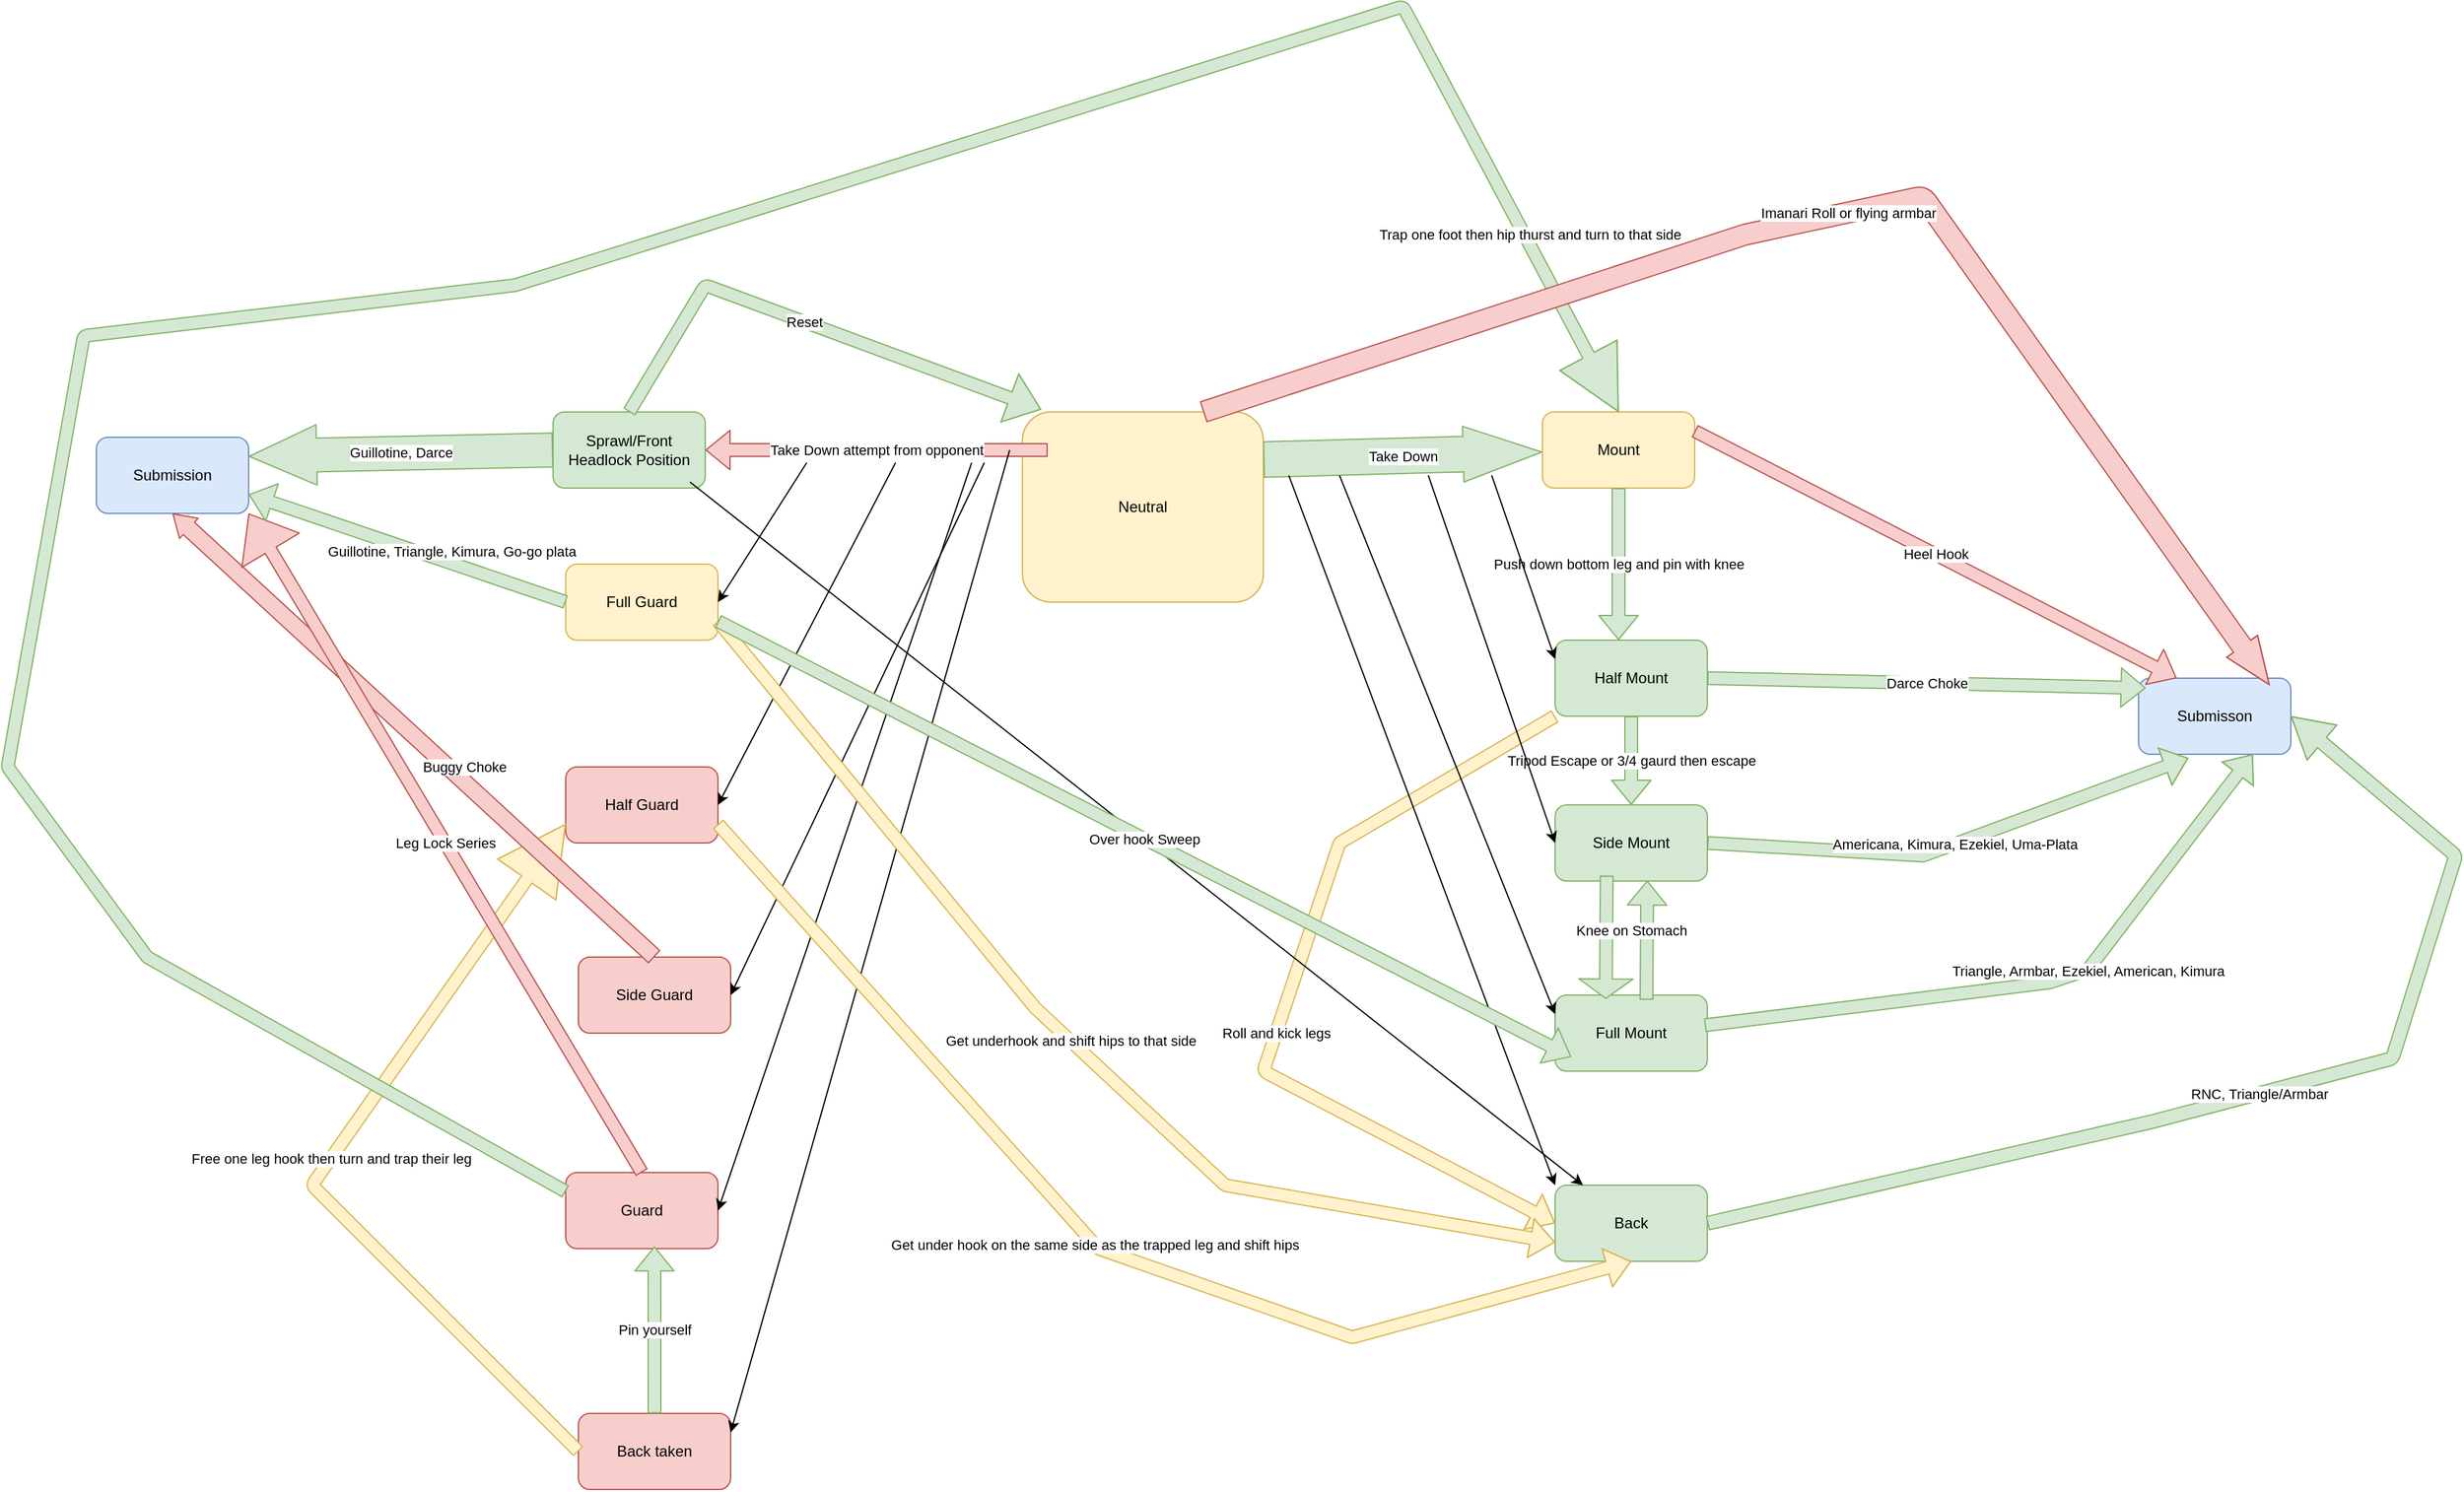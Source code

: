 <mxfile version="26.1.0">
  <diagram id="C5RBs43oDa-KdzZeNtuy" name="Page-1">
    <mxGraphModel dx="2927" dy="2419" grid="1" gridSize="10" guides="1" tooltips="1" connect="1" arrows="1" fold="1" page="1" pageScale="1" pageWidth="827" pageHeight="1169" background="light-dark(#ffffff, #ededed)" math="0" shadow="0">
      <root>
        <mxCell id="WIyWlLk6GJQsqaUBKTNV-0" />
        <mxCell id="WIyWlLk6GJQsqaUBKTNV-1" parent="WIyWlLk6GJQsqaUBKTNV-0" />
        <mxCell id="EAlG9zvi_4I4vv1BTm75-0" value="Neutral" style="rounded=1;whiteSpace=wrap;html=1;fillColor=#fff2cc;strokeColor=#d6b656;" parent="WIyWlLk6GJQsqaUBKTNV-1" vertex="1">
          <mxGeometry x="-20" y="-70" width="190" height="150" as="geometry" />
        </mxCell>
        <mxCell id="EAlG9zvi_4I4vv1BTm75-1" value="Take Down" style="shape=flexArrow;endArrow=classic;html=1;rounded=1;endWidth=15;endSize=20.33;width=28;exitX=1;exitY=0.25;exitDx=0;exitDy=0;fillColor=#d5e8d4;strokeColor=#82b366;" parent="WIyWlLk6GJQsqaUBKTNV-1" source="EAlG9zvi_4I4vv1BTm75-0" target="EAlG9zvi_4I4vv1BTm75-2" edge="1">
          <mxGeometry width="50" height="50" relative="1" as="geometry">
            <mxPoint x="190" y="74.5" as="sourcePoint" />
            <mxPoint x="390" y="74.5" as="targetPoint" />
            <Array as="points" />
            <mxPoint as="offset" />
          </mxGeometry>
        </mxCell>
        <mxCell id="EAlG9zvi_4I4vv1BTm75-2" value="Mount" style="rounded=1;whiteSpace=wrap;html=1;labelBackgroundColor=none;labelBorderColor=none;fillColor=#fff2cc;strokeColor=#d6b656;" parent="WIyWlLk6GJQsqaUBKTNV-1" vertex="1">
          <mxGeometry x="390" y="-70" width="120" height="60" as="geometry" />
        </mxCell>
        <mxCell id="EAlG9zvi_4I4vv1BTm75-7" value="Side Mount" style="rounded=1;whiteSpace=wrap;html=1;fillColor=#d5e8d4;strokeColor=#82b366;" parent="WIyWlLk6GJQsqaUBKTNV-1" vertex="1">
          <mxGeometry x="400" y="240" width="120" height="60" as="geometry" />
        </mxCell>
        <mxCell id="EAlG9zvi_4I4vv1BTm75-8" value="Full Mount" style="rounded=1;whiteSpace=wrap;html=1;fillColor=#d5e8d4;strokeColor=#82b366;" parent="WIyWlLk6GJQsqaUBKTNV-1" vertex="1">
          <mxGeometry x="400" y="390" width="120" height="60" as="geometry" />
        </mxCell>
        <mxCell id="EAlG9zvi_4I4vv1BTm75-11" value="Tripod Escape or 3/4 gaurd then escape" style="shape=flexArrow;endArrow=classic;html=1;rounded=1;exitX=0.5;exitY=1;exitDx=0;exitDy=0;fillColor=#d5e8d4;strokeColor=#82b366;" parent="WIyWlLk6GJQsqaUBKTNV-1" source="EAlG9zvi_4I4vv1BTm75-12" target="EAlG9zvi_4I4vv1BTm75-7" edge="1">
          <mxGeometry width="50" height="50" relative="1" as="geometry">
            <mxPoint x="510" y="155" as="sourcePoint" />
            <mxPoint x="600" y="260" as="targetPoint" />
            <Array as="points" />
          </mxGeometry>
        </mxCell>
        <mxCell id="EAlG9zvi_4I4vv1BTm75-12" value="Half Mount" style="rounded=1;whiteSpace=wrap;html=1;fillColor=#d5e8d4;strokeColor=#82b366;" parent="WIyWlLk6GJQsqaUBKTNV-1" vertex="1">
          <mxGeometry x="400" y="110" width="120" height="60" as="geometry" />
        </mxCell>
        <mxCell id="EAlG9zvi_4I4vv1BTm75-13" value="Submisson" style="rounded=1;whiteSpace=wrap;html=1;fillColor=#dae8fc;strokeColor=#6c8ebf;" parent="WIyWlLk6GJQsqaUBKTNV-1" vertex="1">
          <mxGeometry x="860" y="140" width="120" height="60" as="geometry" />
        </mxCell>
        <mxCell id="EAlG9zvi_4I4vv1BTm75-17" value="Darce Choke" style="shape=flexArrow;endArrow=classic;html=1;rounded=1;entryX=0.047;entryY=0.13;entryDx=0;entryDy=0;entryPerimeter=0;exitX=1;exitY=0.5;exitDx=0;exitDy=0;fillColor=#d5e8d4;strokeColor=#82b366;" parent="WIyWlLk6GJQsqaUBKTNV-1" source="EAlG9zvi_4I4vv1BTm75-12" target="EAlG9zvi_4I4vv1BTm75-13" edge="1">
          <mxGeometry width="50" height="50" relative="1" as="geometry">
            <mxPoint x="510" y="140" as="sourcePoint" />
            <mxPoint x="600" y="80" as="targetPoint" />
          </mxGeometry>
        </mxCell>
        <mxCell id="EAlG9zvi_4I4vv1BTm75-18" value="Heel Hook" style="shape=flexArrow;endArrow=classic;html=1;rounded=1;entryX=0.25;entryY=0;entryDx=0;entryDy=0;exitX=1;exitY=0.25;exitDx=0;exitDy=0;fillColor=#f8cecc;strokeColor=#b85450;" parent="WIyWlLk6GJQsqaUBKTNV-1" source="EAlG9zvi_4I4vv1BTm75-2" target="EAlG9zvi_4I4vv1BTm75-13" edge="1">
          <mxGeometry width="50" height="50" relative="1" as="geometry">
            <mxPoint x="510" y="80" as="sourcePoint" />
            <mxPoint x="840" y="80" as="targetPoint" />
            <Array as="points" />
          </mxGeometry>
        </mxCell>
        <mxCell id="EAlG9zvi_4I4vv1BTm75-19" value="Push down bottom leg and pin with knee" style="shape=flexArrow;endArrow=classic;html=1;rounded=1;exitX=0.5;exitY=1;exitDx=0;exitDy=0;fillColor=#d5e8d4;strokeColor=#82b366;" parent="WIyWlLk6GJQsqaUBKTNV-1" source="EAlG9zvi_4I4vv1BTm75-2" edge="1">
          <mxGeometry width="50" height="50" relative="1" as="geometry">
            <mxPoint x="440" y="50" as="sourcePoint" />
            <mxPoint x="450" y="110" as="targetPoint" />
            <Array as="points" />
          </mxGeometry>
        </mxCell>
        <mxCell id="EAlG9zvi_4I4vv1BTm75-20" value="Americana, Kimura, Ezekiel, Uma-Plata" style="shape=flexArrow;endArrow=classic;html=1;rounded=1;entryX=0.327;entryY=1.05;entryDx=0;entryDy=0;entryPerimeter=0;exitX=1;exitY=0.5;exitDx=0;exitDy=0;fillColor=#d5e8d4;strokeColor=#82b366;" parent="WIyWlLk6GJQsqaUBKTNV-1" source="EAlG9zvi_4I4vv1BTm75-7" target="EAlG9zvi_4I4vv1BTm75-13" edge="1">
          <mxGeometry width="50" height="50" relative="1" as="geometry">
            <mxPoint x="510" y="320" as="sourcePoint" />
            <mxPoint x="560" y="280" as="targetPoint" />
            <Array as="points">
              <mxPoint x="690" y="280" />
            </Array>
          </mxGeometry>
        </mxCell>
        <mxCell id="EAlG9zvi_4I4vv1BTm75-24" value="Triangle, Armbar, Ezekiel, American, Kimura" style="shape=flexArrow;endArrow=classic;html=1;rounded=1;entryX=0.75;entryY=1;entryDx=0;entryDy=0;exitX=0.983;exitY=0.397;exitDx=0;exitDy=0;exitPerimeter=0;fillColor=#d5e8d4;strokeColor=#82b366;" parent="WIyWlLk6GJQsqaUBKTNV-1" source="EAlG9zvi_4I4vv1BTm75-8" target="EAlG9zvi_4I4vv1BTm75-13" edge="1">
          <mxGeometry x="0.176" width="50" height="50" relative="1" as="geometry">
            <mxPoint x="520" y="430" as="sourcePoint" />
            <mxPoint x="570" y="380" as="targetPoint" />
            <Array as="points">
              <mxPoint x="790" y="380" />
              <mxPoint x="820" y="370" />
            </Array>
            <mxPoint y="1" as="offset" />
          </mxGeometry>
        </mxCell>
        <mxCell id="EAlG9zvi_4I4vv1BTm75-27" value="Take Down attempt from opponent" style="shape=flexArrow;endArrow=classic;html=1;rounded=1;fillColor=#f8cecc;strokeColor=#b85450;" parent="WIyWlLk6GJQsqaUBKTNV-1" edge="1">
          <mxGeometry width="50" height="50" relative="1" as="geometry">
            <mxPoint y="-40" as="sourcePoint" />
            <mxPoint x="-270" y="-40" as="targetPoint" />
          </mxGeometry>
        </mxCell>
        <mxCell id="EAlG9zvi_4I4vv1BTm75-30" value="Sprawl/Front Headlock Position" style="rounded=1;whiteSpace=wrap;html=1;fillColor=#d5e8d4;strokeColor=#82b366;" parent="WIyWlLk6GJQsqaUBKTNV-1" vertex="1">
          <mxGeometry x="-390" y="-70" width="120" height="60" as="geometry" />
        </mxCell>
        <mxCell id="EAlG9zvi_4I4vv1BTm75-31" value="Submission" style="rounded=1;whiteSpace=wrap;html=1;fillColor=#dae8fc;strokeColor=#6c8ebf;" parent="WIyWlLk6GJQsqaUBKTNV-1" vertex="1">
          <mxGeometry x="-750" y="-50" width="120" height="60" as="geometry" />
        </mxCell>
        <mxCell id="EAlG9zvi_4I4vv1BTm75-32" value="Guillotine, Darce" style="shape=flexArrow;endArrow=classic;html=1;rounded=1;width=26.667;endSize=17.373;exitX=0;exitY=0.5;exitDx=0;exitDy=0;entryX=1;entryY=0.25;entryDx=0;entryDy=0;fillColor=#d5e8d4;strokeColor=#82b366;" parent="WIyWlLk6GJQsqaUBKTNV-1" source="EAlG9zvi_4I4vv1BTm75-30" target="EAlG9zvi_4I4vv1BTm75-31" edge="1">
          <mxGeometry width="50" height="50" relative="1" as="geometry">
            <mxPoint x="-600" y="-120" as="sourcePoint" />
            <mxPoint x="-410" y="-270" as="targetPoint" />
          </mxGeometry>
        </mxCell>
        <mxCell id="EAlG9zvi_4I4vv1BTm75-33" value="Reset" style="shape=flexArrow;endArrow=classic;html=1;rounded=1;endWidth=29.333;endSize=8.267;exitX=0.5;exitY=0;exitDx=0;exitDy=0;entryX=0.078;entryY=-0.013;entryDx=0;entryDy=0;entryPerimeter=0;fillColor=#d5e8d4;strokeColor=#82b366;" parent="WIyWlLk6GJQsqaUBKTNV-1" source="EAlG9zvi_4I4vv1BTm75-30" target="EAlG9zvi_4I4vv1BTm75-0" edge="1">
          <mxGeometry width="50" height="50" relative="1" as="geometry">
            <mxPoint x="-170" y="170" as="sourcePoint" />
            <mxPoint x="-90" y="90" as="targetPoint" />
            <Array as="points">
              <mxPoint x="-270" y="-170" />
            </Array>
          </mxGeometry>
        </mxCell>
        <mxCell id="EAlG9zvi_4I4vv1BTm75-34" value="Back" style="rounded=1;whiteSpace=wrap;html=1;fillColor=#d5e8d4;strokeColor=#82b366;" parent="WIyWlLk6GJQsqaUBKTNV-1" vertex="1">
          <mxGeometry x="400" y="540" width="120" height="60" as="geometry" />
        </mxCell>
        <mxCell id="EAlG9zvi_4I4vv1BTm75-35" value="RNC, Triangle/Armbar" style="shape=flexArrow;endArrow=classic;html=1;rounded=1;exitX=1;exitY=0.5;exitDx=0;exitDy=0;width=10.667;endSize=10.213;endWidth=24.444;entryX=1;entryY=0.5;entryDx=0;entryDy=0;fillColor=#d5e8d4;strokeColor=#82b366;" parent="WIyWlLk6GJQsqaUBKTNV-1" source="EAlG9zvi_4I4vv1BTm75-34" target="EAlG9zvi_4I4vv1BTm75-13" edge="1">
          <mxGeometry width="50" height="50" relative="1" as="geometry">
            <mxPoint x="800" y="440" as="sourcePoint" />
            <mxPoint x="1060" y="130" as="targetPoint" />
            <Array as="points">
              <mxPoint x="870" y="490" />
              <mxPoint x="1060" y="440" />
              <mxPoint x="1110" y="280" />
            </Array>
          </mxGeometry>
        </mxCell>
        <mxCell id="EAlG9zvi_4I4vv1BTm75-37" value="Roll and kick legs" style="shape=flexArrow;endArrow=classic;html=1;rounded=1;exitX=0;exitY=1;exitDx=0;exitDy=0;entryX=0;entryY=0.5;entryDx=0;entryDy=0;fillColor=#fff2cc;strokeColor=#d6b656;" parent="WIyWlLk6GJQsqaUBKTNV-1" source="EAlG9zvi_4I4vv1BTm75-12" target="EAlG9zvi_4I4vv1BTm75-34" edge="1">
          <mxGeometry x="0.1" width="50" height="50" relative="1" as="geometry">
            <mxPoint x="60" y="260" as="sourcePoint" />
            <mxPoint x="400" y="520" as="targetPoint" />
            <Array as="points">
              <mxPoint x="230" y="270" />
              <mxPoint x="170" y="450" />
            </Array>
            <mxPoint as="offset" />
          </mxGeometry>
        </mxCell>
        <mxCell id="EAlG9zvi_4I4vv1BTm75-38" value="Full Guard" style="rounded=1;whiteSpace=wrap;html=1;fillColor=#fff2cc;strokeColor=#d6b656;" parent="WIyWlLk6GJQsqaUBKTNV-1" vertex="1">
          <mxGeometry x="-380" y="50" width="120" height="60" as="geometry" />
        </mxCell>
        <mxCell id="EAlG9zvi_4I4vv1BTm75-39" value="Half Guard" style="rounded=1;whiteSpace=wrap;html=1;fillColor=#f8cecc;strokeColor=#b85450;" parent="WIyWlLk6GJQsqaUBKTNV-1" vertex="1">
          <mxGeometry x="-380" y="210" width="120" height="60" as="geometry" />
        </mxCell>
        <mxCell id="EAlG9zvi_4I4vv1BTm75-40" value="Guard" style="rounded=1;whiteSpace=wrap;html=1;fillColor=#f8cecc;strokeColor=#b85450;" parent="WIyWlLk6GJQsqaUBKTNV-1" vertex="1">
          <mxGeometry x="-380" y="530" width="120" height="60" as="geometry" />
        </mxCell>
        <mxCell id="EAlG9zvi_4I4vv1BTm75-48" value="" style="endArrow=classic;html=1;rounded=1;entryX=1;entryY=0.5;entryDx=0;entryDy=0;" parent="WIyWlLk6GJQsqaUBKTNV-1" target="EAlG9zvi_4I4vv1BTm75-38" edge="1">
          <mxGeometry width="50" height="50" relative="1" as="geometry">
            <mxPoint x="-190" y="-30" as="sourcePoint" />
            <mxPoint x="-150" y="260" as="targetPoint" />
            <Array as="points" />
          </mxGeometry>
        </mxCell>
        <mxCell id="EAlG9zvi_4I4vv1BTm75-49" value="" style="endArrow=classic;html=1;rounded=1;entryX=0;entryY=0.25;entryDx=0;entryDy=0;" parent="WIyWlLk6GJQsqaUBKTNV-1" target="EAlG9zvi_4I4vv1BTm75-12" edge="1">
          <mxGeometry width="50" height="50" relative="1" as="geometry">
            <mxPoint x="350" y="-20" as="sourcePoint" />
            <mxPoint x="460" y="260" as="targetPoint" />
          </mxGeometry>
        </mxCell>
        <mxCell id="EAlG9zvi_4I4vv1BTm75-50" value="" style="endArrow=classic;html=1;rounded=1;entryX=0;entryY=0.5;entryDx=0;entryDy=0;" parent="WIyWlLk6GJQsqaUBKTNV-1" target="EAlG9zvi_4I4vv1BTm75-7" edge="1">
          <mxGeometry width="50" height="50" relative="1" as="geometry">
            <mxPoint x="300" y="-20" as="sourcePoint" />
            <mxPoint x="460" y="260" as="targetPoint" />
          </mxGeometry>
        </mxCell>
        <mxCell id="EAlG9zvi_4I4vv1BTm75-51" value="" style="endArrow=classic;html=1;rounded=1;entryX=0;entryY=0.25;entryDx=0;entryDy=0;" parent="WIyWlLk6GJQsqaUBKTNV-1" target="EAlG9zvi_4I4vv1BTm75-8" edge="1">
          <mxGeometry width="50" height="50" relative="1" as="geometry">
            <mxPoint x="230" y="-20" as="sourcePoint" />
            <mxPoint x="460" y="260" as="targetPoint" />
          </mxGeometry>
        </mxCell>
        <mxCell id="EAlG9zvi_4I4vv1BTm75-53" value="" style="endArrow=classic;html=1;rounded=1;entryX=1;entryY=0.5;entryDx=0;entryDy=0;" parent="WIyWlLk6GJQsqaUBKTNV-1" target="EAlG9zvi_4I4vv1BTm75-39" edge="1">
          <mxGeometry width="50" height="50" relative="1" as="geometry">
            <mxPoint x="-120" y="-30" as="sourcePoint" />
            <mxPoint x="-60" y="260" as="targetPoint" />
          </mxGeometry>
        </mxCell>
        <mxCell id="EAlG9zvi_4I4vv1BTm75-54" value="" style="endArrow=classic;html=1;rounded=1;entryX=1;entryY=0.5;entryDx=0;entryDy=0;" parent="WIyWlLk6GJQsqaUBKTNV-1" target="EAlG9zvi_4I4vv1BTm75-40" edge="1">
          <mxGeometry width="50" height="50" relative="1" as="geometry">
            <mxPoint x="-60" y="-30" as="sourcePoint" />
            <mxPoint x="-60" y="260" as="targetPoint" />
          </mxGeometry>
        </mxCell>
        <mxCell id="ci5-egMQSlrwsnKzStSm-0" value="Back taken" style="rounded=1;whiteSpace=wrap;html=1;fillColor=#f8cecc;strokeColor=#b85450;" vertex="1" parent="WIyWlLk6GJQsqaUBKTNV-1">
          <mxGeometry x="-370" y="720" width="120" height="60" as="geometry" />
        </mxCell>
        <mxCell id="ci5-egMQSlrwsnKzStSm-2" value="" style="endArrow=classic;html=1;rounded=1;entryX=1;entryY=0.25;entryDx=0;entryDy=0;" edge="1" parent="WIyWlLk6GJQsqaUBKTNV-1" target="ci5-egMQSlrwsnKzStSm-0">
          <mxGeometry width="50" height="50" relative="1" as="geometry">
            <mxPoint x="-30" y="-40" as="sourcePoint" />
            <mxPoint x="-10" y="360" as="targetPoint" />
          </mxGeometry>
        </mxCell>
        <mxCell id="ci5-egMQSlrwsnKzStSm-4" value="Free one leg hook then turn and trap their leg" style="shape=flexArrow;endArrow=classic;html=1;rounded=1;endWidth=45;endSize=17.325;exitX=0;exitY=0.5;exitDx=0;exitDy=0;entryX=0;entryY=0.75;entryDx=0;entryDy=0;fillColor=#fff2cc;strokeColor=#d6b656;" edge="1" parent="WIyWlLk6GJQsqaUBKTNV-1" source="ci5-egMQSlrwsnKzStSm-0" target="EAlG9zvi_4I4vv1BTm75-39">
          <mxGeometry width="50" height="50" relative="1" as="geometry">
            <mxPoint x="-380" y="650" as="sourcePoint" />
            <mxPoint x="-600" y="340" as="targetPoint" />
            <Array as="points">
              <mxPoint x="-580" y="540" />
            </Array>
          </mxGeometry>
        </mxCell>
        <mxCell id="ci5-egMQSlrwsnKzStSm-6" value="Pin yourself" style="shape=flexArrow;endArrow=classic;html=1;rounded=1;entryX=0.583;entryY=0.969;entryDx=0;entryDy=0;entryPerimeter=0;exitX=0.5;exitY=0;exitDx=0;exitDy=0;fillColor=#d5e8d4;strokeColor=#82b366;" edge="1" parent="WIyWlLk6GJQsqaUBKTNV-1" source="ci5-egMQSlrwsnKzStSm-0" target="EAlG9zvi_4I4vv1BTm75-40">
          <mxGeometry width="50" height="50" relative="1" as="geometry">
            <mxPoint x="-300" y="620" as="sourcePoint" />
            <mxPoint x="-260" y="570" as="targetPoint" />
            <Array as="points" />
          </mxGeometry>
        </mxCell>
        <mxCell id="ci5-egMQSlrwsnKzStSm-7" value="Side Guard" style="rounded=1;whiteSpace=wrap;html=1;fillColor=#f8cecc;strokeColor=#b85450;" vertex="1" parent="WIyWlLk6GJQsqaUBKTNV-1">
          <mxGeometry x="-370" y="360" width="120" height="60" as="geometry" />
        </mxCell>
        <mxCell id="ci5-egMQSlrwsnKzStSm-8" value="" style="endArrow=classic;html=1;rounded=1;entryX=1;entryY=0.5;entryDx=0;entryDy=0;" edge="1" parent="WIyWlLk6GJQsqaUBKTNV-1" target="ci5-egMQSlrwsnKzStSm-7">
          <mxGeometry width="50" height="50" relative="1" as="geometry">
            <mxPoint x="-50" y="-30" as="sourcePoint" />
            <mxPoint x="-100" y="320" as="targetPoint" />
          </mxGeometry>
        </mxCell>
        <mxCell id="ci5-egMQSlrwsnKzStSm-9" value="Buggy Choke" style="shape=flexArrow;endArrow=classic;html=1;rounded=1;width=13.103;endSize=5.331;entryX=0.5;entryY=1;entryDx=0;entryDy=0;exitX=0.5;exitY=0;exitDx=0;exitDy=0;endWidth=7.515;fillColor=#f8cecc;strokeColor=#b85450;" edge="1" parent="WIyWlLk6GJQsqaUBKTNV-1" source="ci5-egMQSlrwsnKzStSm-7" target="EAlG9zvi_4I4vv1BTm75-31">
          <mxGeometry x="-0.179" y="-9" width="50" height="50" relative="1" as="geometry">
            <mxPoint x="-270" y="510" as="sourcePoint" />
            <mxPoint x="-220" y="460" as="targetPoint" />
            <mxPoint as="offset" />
          </mxGeometry>
        </mxCell>
        <mxCell id="ci5-egMQSlrwsnKzStSm-10" value="" style="endArrow=classic;html=1;rounded=1;entryX=0;entryY=0;entryDx=0;entryDy=0;" edge="1" parent="WIyWlLk6GJQsqaUBKTNV-1" target="EAlG9zvi_4I4vv1BTm75-34">
          <mxGeometry width="50" height="50" relative="1" as="geometry">
            <mxPoint x="190" y="-20" as="sourcePoint" />
            <mxPoint x="290" y="430" as="targetPoint" />
          </mxGeometry>
        </mxCell>
        <mxCell id="ci5-egMQSlrwsnKzStSm-11" value="" style="endArrow=classic;html=1;rounded=1;exitX=0.9;exitY=0.922;exitDx=0;exitDy=0;exitPerimeter=0;" edge="1" parent="WIyWlLk6GJQsqaUBKTNV-1" source="EAlG9zvi_4I4vv1BTm75-30" target="EAlG9zvi_4I4vv1BTm75-34">
          <mxGeometry width="50" height="50" relative="1" as="geometry">
            <mxPoint x="170" y="430" as="sourcePoint" />
            <mxPoint x="220" y="380" as="targetPoint" />
          </mxGeometry>
        </mxCell>
        <mxCell id="ci5-egMQSlrwsnKzStSm-13" value="Leg Lock Series" style="shape=flexArrow;endArrow=classic;html=1;rounded=1;width=10;endSize=10.783;endWidth=41.667;entryX=1;entryY=1;entryDx=0;entryDy=0;exitX=0.5;exitY=0;exitDx=0;exitDy=0;fillColor=#f8cecc;strokeColor=#b85450;" edge="1" parent="WIyWlLk6GJQsqaUBKTNV-1" source="EAlG9zvi_4I4vv1BTm75-40" target="EAlG9zvi_4I4vv1BTm75-31">
          <mxGeometry width="50" height="50" relative="1" as="geometry">
            <mxPoint x="-290" y="370" as="sourcePoint" />
            <mxPoint x="-780" y="230" as="targetPoint" />
            <Array as="points" />
          </mxGeometry>
        </mxCell>
        <mxCell id="ci5-egMQSlrwsnKzStSm-15" value="Get underhook and shift hips to that side" style="shape=flexArrow;endArrow=classic;html=1;rounded=1;exitX=1;exitY=0.75;exitDx=0;exitDy=0;entryX=0;entryY=0.75;entryDx=0;entryDy=0;fillColor=#fff2cc;strokeColor=#d6b656;" edge="1" parent="WIyWlLk6GJQsqaUBKTNV-1" source="EAlG9zvi_4I4vv1BTm75-38" target="EAlG9zvi_4I4vv1BTm75-34">
          <mxGeometry x="0.001" width="50" height="50" relative="1" as="geometry">
            <mxPoint x="-110" y="430" as="sourcePoint" />
            <mxPoint x="310" y="590" as="targetPoint" />
            <Array as="points">
              <mxPoint x="-10" y="400" />
              <mxPoint x="140" y="540" />
            </Array>
            <mxPoint as="offset" />
          </mxGeometry>
        </mxCell>
        <mxCell id="ci5-egMQSlrwsnKzStSm-16" value="Get under hook on the same side as the trapped leg and shift hips" style="shape=flexArrow;endArrow=classic;html=1;rounded=1;exitX=1;exitY=0.75;exitDx=0;exitDy=0;entryX=0.5;entryY=1;entryDx=0;entryDy=0;fillColor=#fff2cc;strokeColor=#d6b656;" edge="1" parent="WIyWlLk6GJQsqaUBKTNV-1" source="EAlG9zvi_4I4vv1BTm75-39" target="EAlG9zvi_4I4vv1BTm75-34">
          <mxGeometry width="50" height="50" relative="1" as="geometry">
            <mxPoint x="-110" y="430" as="sourcePoint" />
            <mxPoint x="450" y="660" as="targetPoint" />
            <Array as="points">
              <mxPoint x="40" y="590" />
              <mxPoint x="240" y="660" />
            </Array>
          </mxGeometry>
        </mxCell>
        <mxCell id="ci5-egMQSlrwsnKzStSm-17" value="Over hook Sweep" style="shape=flexArrow;endArrow=classic;html=1;rounded=1;exitX=1;exitY=0.75;exitDx=0;exitDy=0;entryX=0.106;entryY=0.811;entryDx=0;entryDy=0;entryPerimeter=0;fillColor=#d5e8d4;strokeColor=#82b366;" edge="1" parent="WIyWlLk6GJQsqaUBKTNV-1" source="EAlG9zvi_4I4vv1BTm75-38" target="EAlG9zvi_4I4vv1BTm75-8">
          <mxGeometry width="50" height="50" relative="1" as="geometry">
            <mxPoint x="150" y="430" as="sourcePoint" />
            <mxPoint x="200" y="380" as="targetPoint" />
          </mxGeometry>
        </mxCell>
        <mxCell id="ci5-egMQSlrwsnKzStSm-18" value="Guillotine, Triangle, Kimura, Go-go plata" style="shape=flexArrow;endArrow=classic;html=1;rounded=1;entryX=1;entryY=0.75;entryDx=0;entryDy=0;exitX=0;exitY=0.5;exitDx=0;exitDy=0;fillColor=#d5e8d4;strokeColor=#82b366;" edge="1" parent="WIyWlLk6GJQsqaUBKTNV-1" source="EAlG9zvi_4I4vv1BTm75-38" target="EAlG9zvi_4I4vv1BTm75-31">
          <mxGeometry x="-0.257" y="-9" width="50" height="50" relative="1" as="geometry">
            <mxPoint x="-40" y="430" as="sourcePoint" />
            <mxPoint x="10" y="380" as="targetPoint" />
            <mxPoint as="offset" />
          </mxGeometry>
        </mxCell>
        <mxCell id="ci5-egMQSlrwsnKzStSm-20" value="" style="shape=flexArrow;endArrow=classic;html=1;rounded=1;entryX=0.605;entryY=0.992;entryDx=0;entryDy=0;entryPerimeter=0;exitX=0.6;exitY=0.063;exitDx=0;exitDy=0;exitPerimeter=0;fillColor=#d5e8d4;strokeColor=#82b366;" edge="1" parent="WIyWlLk6GJQsqaUBKTNV-1" source="EAlG9zvi_4I4vv1BTm75-8" target="EAlG9zvi_4I4vv1BTm75-7">
          <mxGeometry width="50" height="50" relative="1" as="geometry">
            <mxPoint x="500" y="390" as="sourcePoint" />
            <mxPoint x="550" y="340" as="targetPoint" />
          </mxGeometry>
        </mxCell>
        <mxCell id="ci5-egMQSlrwsnKzStSm-19" value="Knee on Stomach" style="shape=flexArrow;endArrow=classic;html=1;rounded=1;endWidth=31.667;endSize=4.783;entryX=0.333;entryY=0.052;entryDx=0;entryDy=0;fillColor=#d5e8d4;strokeColor=#82b366;exitX=0.339;exitY=0.928;exitDx=0;exitDy=0;exitPerimeter=0;entryPerimeter=0;" edge="1" parent="WIyWlLk6GJQsqaUBKTNV-1" source="EAlG9zvi_4I4vv1BTm75-7" target="EAlG9zvi_4I4vv1BTm75-8">
          <mxGeometry x="-0.118" y="20" width="50" height="50" relative="1" as="geometry">
            <mxPoint x="490" y="340" as="sourcePoint" />
            <mxPoint x="150" y="380" as="targetPoint" />
            <mxPoint as="offset" />
          </mxGeometry>
        </mxCell>
        <mxCell id="ci5-egMQSlrwsnKzStSm-30" value="Trap one foot then hip thurst and turn to that side" style="shape=flexArrow;endArrow=classic;html=1;rounded=1;exitX=0;exitY=0.25;exitDx=0;exitDy=0;endWidth=40;endSize=16.36;entryX=0.5;entryY=0;entryDx=0;entryDy=0;fillColor=#d5e8d4;strokeColor=#82b366;" edge="1" parent="WIyWlLk6GJQsqaUBKTNV-1" source="EAlG9zvi_4I4vv1BTm75-40" target="EAlG9zvi_4I4vv1BTm75-2">
          <mxGeometry x="0.867" y="4" width="50" height="50" relative="1" as="geometry">
            <mxPoint x="-370" y="570" as="sourcePoint" />
            <mxPoint x="500" y="-170" as="targetPoint" />
            <Array as="points">
              <mxPoint x="-710" y="360" />
              <mxPoint x="-820" y="210" />
              <mxPoint x="-760" y="-130" />
              <mxPoint x="-420" y="-170" />
              <mxPoint x="280" y="-390" />
            </Array>
            <mxPoint as="offset" />
          </mxGeometry>
        </mxCell>
        <mxCell id="ci5-egMQSlrwsnKzStSm-31" value="Imanari Roll or flying armbar" style="shape=flexArrow;endArrow=classic;html=1;rounded=1;width=16.471;endSize=11.976;exitX=0.75;exitY=0;exitDx=0;exitDy=0;endWidth=12.388;entryX=0.86;entryY=0.09;entryDx=0;entryDy=0;entryPerimeter=0;fillColor=#f8cecc;strokeColor=#b85450;" edge="1" parent="WIyWlLk6GJQsqaUBKTNV-1" source="EAlG9zvi_4I4vv1BTm75-0" target="EAlG9zvi_4I4vv1BTm75-13">
          <mxGeometry width="50" height="50" relative="1" as="geometry">
            <mxPoint x="470" y="210" as="sourcePoint" />
            <mxPoint x="960" y="100" as="targetPoint" />
            <Array as="points">
              <mxPoint x="550" y="-210" />
              <mxPoint x="690" y="-240" />
            </Array>
          </mxGeometry>
        </mxCell>
      </root>
    </mxGraphModel>
  </diagram>
</mxfile>
